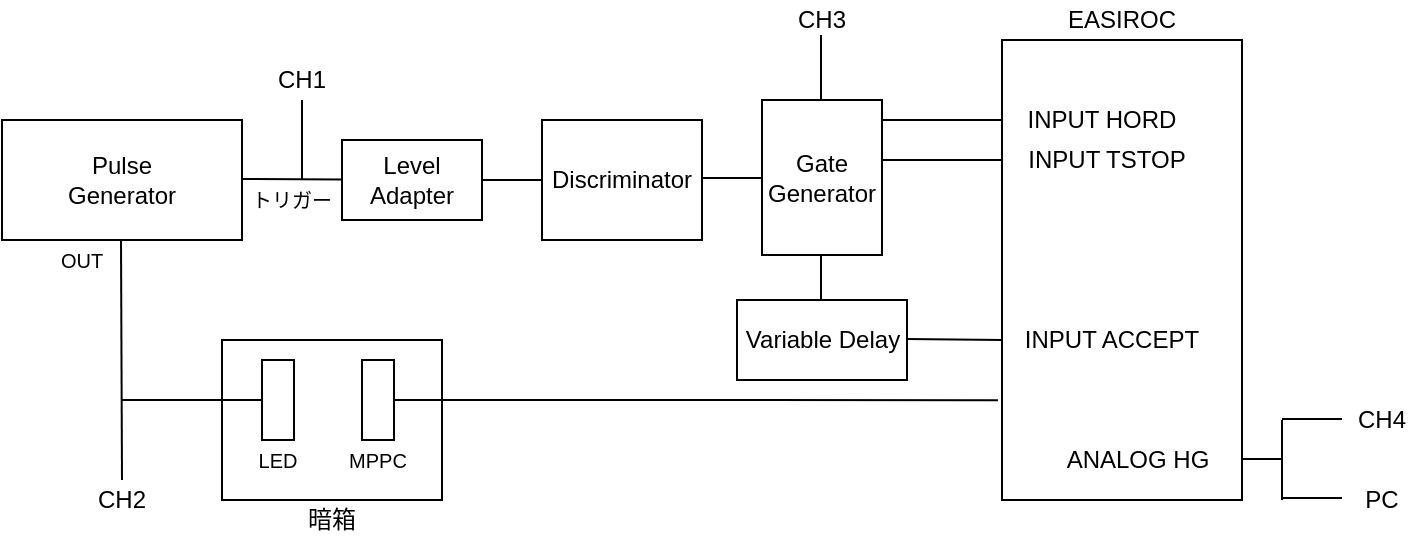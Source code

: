 <mxfile version="14.8.0" type="github" pages="3">
  <diagram id="VIzMXtqezVpVttC0OEFy" name="week1">
    <mxGraphModel dx="563" dy="735" grid="1" gridSize="10" guides="1" tooltips="1" connect="1" arrows="1" fold="1" page="1" pageScale="1" pageWidth="827" pageHeight="1169" math="0" shadow="0">
      <root>
        <mxCell id="cUu9PjfouGyO5tR0Qzn7-0" />
        <mxCell id="cUu9PjfouGyO5tR0Qzn7-1" parent="cUu9PjfouGyO5tR0Qzn7-0" />
        <mxCell id="cUu9PjfouGyO5tR0Qzn7-2" value="Pulse&lt;br&gt;Generator" style="rounded=0;whiteSpace=wrap;html=1;" parent="cUu9PjfouGyO5tR0Qzn7-1" vertex="1">
          <mxGeometry x="10" y="250" width="120" height="60" as="geometry" />
        </mxCell>
        <mxCell id="cUu9PjfouGyO5tR0Qzn7-3" value="" style="endArrow=none;html=1;" parent="cUu9PjfouGyO5tR0Qzn7-1" edge="1">
          <mxGeometry width="50" height="50" relative="1" as="geometry">
            <mxPoint x="70" y="430" as="sourcePoint" />
            <mxPoint x="69.5" y="310" as="targetPoint" />
          </mxGeometry>
        </mxCell>
        <mxCell id="cUu9PjfouGyO5tR0Qzn7-6" value="CH2" style="text;html=1;strokeColor=none;fillColor=none;align=center;verticalAlign=middle;whiteSpace=wrap;rounded=0;" parent="cUu9PjfouGyO5tR0Qzn7-1" vertex="1">
          <mxGeometry x="50" y="430" width="40" height="20" as="geometry" />
        </mxCell>
        <mxCell id="cUu9PjfouGyO5tR0Qzn7-7" value="&lt;font style=&quot;font-size: 10px&quot;&gt;OUT&lt;/font&gt;" style="text;html=1;strokeColor=none;fillColor=none;align=center;verticalAlign=middle;whiteSpace=wrap;rounded=0;" parent="cUu9PjfouGyO5tR0Qzn7-1" vertex="1">
          <mxGeometry x="30" y="310" width="40" height="20" as="geometry" />
        </mxCell>
        <mxCell id="cUu9PjfouGyO5tR0Qzn7-8" value="" style="endArrow=none;html=1;" parent="cUu9PjfouGyO5tR0Qzn7-1" target="cUu9PjfouGyO5tR0Qzn7-9" edge="1">
          <mxGeometry width="50" height="50" relative="1" as="geometry">
            <mxPoint x="130" y="279.5" as="sourcePoint" />
            <mxPoint x="210" y="280" as="targetPoint" />
          </mxGeometry>
        </mxCell>
        <mxCell id="cUu9PjfouGyO5tR0Qzn7-9" value="Level&lt;br&gt;Adapter" style="rounded=0;whiteSpace=wrap;html=1;" parent="cUu9PjfouGyO5tR0Qzn7-1" vertex="1">
          <mxGeometry x="180" y="260" width="70" height="40" as="geometry" />
        </mxCell>
        <mxCell id="cUu9PjfouGyO5tR0Qzn7-10" value="" style="endArrow=none;html=1;" parent="cUu9PjfouGyO5tR0Qzn7-1" target="cUu9PjfouGyO5tR0Qzn7-11" edge="1">
          <mxGeometry width="50" height="50" relative="1" as="geometry">
            <mxPoint x="160" y="280" as="sourcePoint" />
            <mxPoint x="160" y="230" as="targetPoint" />
          </mxGeometry>
        </mxCell>
        <mxCell id="cUu9PjfouGyO5tR0Qzn7-11" value="CH1" style="text;html=1;strokeColor=none;fillColor=none;align=center;verticalAlign=middle;whiteSpace=wrap;rounded=0;" parent="cUu9PjfouGyO5tR0Qzn7-1" vertex="1">
          <mxGeometry x="140" y="220" width="40" height="20" as="geometry" />
        </mxCell>
        <mxCell id="cUu9PjfouGyO5tR0Qzn7-12" value="&lt;span style=&quot;font-size: 10px&quot;&gt;トリガー&lt;/span&gt;" style="text;html=1;strokeColor=none;fillColor=none;align=center;verticalAlign=middle;whiteSpace=wrap;rounded=0;" parent="cUu9PjfouGyO5tR0Qzn7-1" vertex="1">
          <mxGeometry x="130" y="280" width="50" height="20" as="geometry" />
        </mxCell>
        <mxCell id="cUu9PjfouGyO5tR0Qzn7-14" value="" style="endArrow=none;html=1;" parent="cUu9PjfouGyO5tR0Qzn7-1" target="cUu9PjfouGyO5tR0Qzn7-15" edge="1">
          <mxGeometry width="50" height="50" relative="1" as="geometry">
            <mxPoint x="250" y="280" as="sourcePoint" />
            <mxPoint x="290" y="280" as="targetPoint" />
          </mxGeometry>
        </mxCell>
        <mxCell id="cUu9PjfouGyO5tR0Qzn7-15" value="Discriminator" style="rounded=0;whiteSpace=wrap;html=1;" parent="cUu9PjfouGyO5tR0Qzn7-1" vertex="1">
          <mxGeometry x="280" y="250" width="80" height="60" as="geometry" />
        </mxCell>
        <mxCell id="cUu9PjfouGyO5tR0Qzn7-16" value="Gate&lt;br&gt;Generator" style="rounded=0;whiteSpace=wrap;html=1;" parent="cUu9PjfouGyO5tR0Qzn7-1" vertex="1">
          <mxGeometry x="390" y="240" width="60" height="77.5" as="geometry" />
        </mxCell>
        <mxCell id="cUu9PjfouGyO5tR0Qzn7-18" value="" style="endArrow=none;html=1;" parent="cUu9PjfouGyO5tR0Qzn7-1" edge="1">
          <mxGeometry width="50" height="50" relative="1" as="geometry">
            <mxPoint x="360" y="279" as="sourcePoint" />
            <mxPoint x="390" y="279" as="targetPoint" />
          </mxGeometry>
        </mxCell>
        <mxCell id="cUu9PjfouGyO5tR0Qzn7-19" value="" style="endArrow=none;html=1;" parent="cUu9PjfouGyO5tR0Qzn7-1" edge="1">
          <mxGeometry width="50" height="50" relative="1" as="geometry">
            <mxPoint x="419.5" y="240" as="sourcePoint" />
            <mxPoint x="419.5" y="207.5" as="targetPoint" />
          </mxGeometry>
        </mxCell>
        <mxCell id="cUu9PjfouGyO5tR0Qzn7-20" value="CH3" style="text;html=1;strokeColor=none;fillColor=none;align=center;verticalAlign=middle;whiteSpace=wrap;rounded=0;" parent="cUu9PjfouGyO5tR0Qzn7-1" vertex="1">
          <mxGeometry x="400" y="190" width="40" height="20" as="geometry" />
        </mxCell>
        <mxCell id="cUu9PjfouGyO5tR0Qzn7-22" value="" style="endArrow=none;html=1;" parent="cUu9PjfouGyO5tR0Qzn7-1" edge="1">
          <mxGeometry width="50" height="50" relative="1" as="geometry">
            <mxPoint x="450" y="250" as="sourcePoint" />
            <mxPoint x="510" y="250" as="targetPoint" />
          </mxGeometry>
        </mxCell>
        <mxCell id="cUu9PjfouGyO5tR0Qzn7-23" value="" style="endArrow=none;html=1;" parent="cUu9PjfouGyO5tR0Qzn7-1" edge="1">
          <mxGeometry width="50" height="50" relative="1" as="geometry">
            <mxPoint x="450" y="270" as="sourcePoint" />
            <mxPoint x="510" y="270" as="targetPoint" />
          </mxGeometry>
        </mxCell>
        <mxCell id="cUu9PjfouGyO5tR0Qzn7-24" value="" style="endArrow=none;html=1;" parent="cUu9PjfouGyO5tR0Qzn7-1" edge="1">
          <mxGeometry width="50" height="50" relative="1" as="geometry">
            <mxPoint x="462.5" y="359.5" as="sourcePoint" />
            <mxPoint x="510" y="360" as="targetPoint" />
          </mxGeometry>
        </mxCell>
        <mxCell id="cUu9PjfouGyO5tR0Qzn7-25" value="" style="rounded=0;whiteSpace=wrap;html=1;" parent="cUu9PjfouGyO5tR0Qzn7-1" vertex="1">
          <mxGeometry x="510" y="210" width="120" height="230" as="geometry" />
        </mxCell>
        <mxCell id="cUu9PjfouGyO5tR0Qzn7-26" value="EASIROC" style="text;html=1;strokeColor=none;fillColor=none;align=center;verticalAlign=middle;whiteSpace=wrap;rounded=0;" parent="cUu9PjfouGyO5tR0Qzn7-1" vertex="1">
          <mxGeometry x="530" y="190" width="80" height="20" as="geometry" />
        </mxCell>
        <mxCell id="cUu9PjfouGyO5tR0Qzn7-27" value="INPUT HORD" style="text;html=1;strokeColor=none;fillColor=none;align=center;verticalAlign=middle;whiteSpace=wrap;rounded=0;" parent="cUu9PjfouGyO5tR0Qzn7-1" vertex="1">
          <mxGeometry x="510" y="240" width="100" height="20" as="geometry" />
        </mxCell>
        <mxCell id="cUu9PjfouGyO5tR0Qzn7-28" value="INPUT TSTOP" style="text;html=1;strokeColor=none;fillColor=none;align=center;verticalAlign=middle;whiteSpace=wrap;rounded=0;" parent="cUu9PjfouGyO5tR0Qzn7-1" vertex="1">
          <mxGeometry x="515" y="260" width="95" height="20" as="geometry" />
        </mxCell>
        <mxCell id="cUu9PjfouGyO5tR0Qzn7-29" value="" style="endArrow=none;html=1;" parent="cUu9PjfouGyO5tR0Qzn7-1" edge="1">
          <mxGeometry width="50" height="50" relative="1" as="geometry">
            <mxPoint x="419.5" y="340" as="sourcePoint" />
            <mxPoint x="419.5" y="317.5" as="targetPoint" />
          </mxGeometry>
        </mxCell>
        <mxCell id="cUu9PjfouGyO5tR0Qzn7-30" value="Variable Delay" style="rounded=0;whiteSpace=wrap;html=1;" parent="cUu9PjfouGyO5tR0Qzn7-1" vertex="1">
          <mxGeometry x="377.5" y="340" width="85" height="40" as="geometry" />
        </mxCell>
        <mxCell id="cUu9PjfouGyO5tR0Qzn7-31" value="INPUT ACCEPT" style="text;html=1;strokeColor=none;fillColor=none;align=center;verticalAlign=middle;whiteSpace=wrap;rounded=0;" parent="cUu9PjfouGyO5tR0Qzn7-1" vertex="1">
          <mxGeometry x="510" y="350" width="110" height="20" as="geometry" />
        </mxCell>
        <mxCell id="cUu9PjfouGyO5tR0Qzn7-32" value="ANALOG HG" style="text;html=1;strokeColor=none;fillColor=none;align=center;verticalAlign=middle;whiteSpace=wrap;rounded=0;" parent="cUu9PjfouGyO5tR0Qzn7-1" vertex="1">
          <mxGeometry x="530" y="410" width="96" height="20" as="geometry" />
        </mxCell>
        <mxCell id="cUu9PjfouGyO5tR0Qzn7-33" value="" style="endArrow=none;html=1;" parent="cUu9PjfouGyO5tR0Qzn7-1" edge="1">
          <mxGeometry width="50" height="50" relative="1" as="geometry">
            <mxPoint x="630" y="419.5" as="sourcePoint" />
            <mxPoint x="650" y="419.5" as="targetPoint" />
          </mxGeometry>
        </mxCell>
        <mxCell id="cUu9PjfouGyO5tR0Qzn7-36" value="" style="endArrow=none;html=1;" parent="cUu9PjfouGyO5tR0Qzn7-1" edge="1">
          <mxGeometry width="50" height="50" relative="1" as="geometry">
            <mxPoint x="650" y="440" as="sourcePoint" />
            <mxPoint x="650" y="400" as="targetPoint" />
          </mxGeometry>
        </mxCell>
        <mxCell id="cUu9PjfouGyO5tR0Qzn7-37" value="" style="endArrow=none;html=1;" parent="cUu9PjfouGyO5tR0Qzn7-1" edge="1">
          <mxGeometry width="50" height="50" relative="1" as="geometry">
            <mxPoint x="650" y="439" as="sourcePoint" />
            <mxPoint x="680" y="439" as="targetPoint" />
          </mxGeometry>
        </mxCell>
        <mxCell id="cUu9PjfouGyO5tR0Qzn7-38" value="" style="endArrow=none;html=1;" parent="cUu9PjfouGyO5tR0Qzn7-1" edge="1">
          <mxGeometry width="50" height="50" relative="1" as="geometry">
            <mxPoint x="650" y="399.5" as="sourcePoint" />
            <mxPoint x="680" y="399.5" as="targetPoint" />
          </mxGeometry>
        </mxCell>
        <mxCell id="cUu9PjfouGyO5tR0Qzn7-39" value="CH4" style="text;html=1;strokeColor=none;fillColor=none;align=center;verticalAlign=middle;whiteSpace=wrap;rounded=0;" parent="cUu9PjfouGyO5tR0Qzn7-1" vertex="1">
          <mxGeometry x="680" y="390" width="40" height="20" as="geometry" />
        </mxCell>
        <mxCell id="cUu9PjfouGyO5tR0Qzn7-40" value="PC" style="text;html=1;strokeColor=none;fillColor=none;align=center;verticalAlign=middle;whiteSpace=wrap;rounded=0;" parent="cUu9PjfouGyO5tR0Qzn7-1" vertex="1">
          <mxGeometry x="680" y="430" width="40" height="20" as="geometry" />
        </mxCell>
        <mxCell id="cUu9PjfouGyO5tR0Qzn7-41" value="" style="rounded=0;whiteSpace=wrap;html=1;" parent="cUu9PjfouGyO5tR0Qzn7-1" vertex="1">
          <mxGeometry x="120" y="360" width="110" height="80" as="geometry" />
        </mxCell>
        <mxCell id="cUu9PjfouGyO5tR0Qzn7-43" value="" style="rounded=0;whiteSpace=wrap;html=1;" parent="cUu9PjfouGyO5tR0Qzn7-1" vertex="1">
          <mxGeometry x="140" y="370" width="16" height="40" as="geometry" />
        </mxCell>
        <mxCell id="cUu9PjfouGyO5tR0Qzn7-47" value="" style="rounded=0;whiteSpace=wrap;html=1;" parent="cUu9PjfouGyO5tR0Qzn7-1" vertex="1">
          <mxGeometry x="190" y="370" width="16" height="40" as="geometry" />
        </mxCell>
        <mxCell id="cUu9PjfouGyO5tR0Qzn7-52" value="&lt;font style=&quot;font-size: 10px&quot;&gt;LED&lt;/font&gt;" style="text;html=1;strokeColor=none;fillColor=none;align=center;verticalAlign=middle;whiteSpace=wrap;rounded=0;" parent="cUu9PjfouGyO5tR0Qzn7-1" vertex="1">
          <mxGeometry x="128" y="410" width="40" height="20" as="geometry" />
        </mxCell>
        <mxCell id="cUu9PjfouGyO5tR0Qzn7-53" value="暗箱" style="text;html=1;strokeColor=none;fillColor=none;align=center;verticalAlign=middle;whiteSpace=wrap;rounded=0;" parent="cUu9PjfouGyO5tR0Qzn7-1" vertex="1">
          <mxGeometry x="155" y="440" width="40" height="20" as="geometry" />
        </mxCell>
        <mxCell id="cUu9PjfouGyO5tR0Qzn7-54" value="" style="endArrow=none;html=1;entryX=0;entryY=0.5;entryDx=0;entryDy=0;" parent="cUu9PjfouGyO5tR0Qzn7-1" target="cUu9PjfouGyO5tR0Qzn7-43" edge="1">
          <mxGeometry width="50" height="50" relative="1" as="geometry">
            <mxPoint x="70" y="390" as="sourcePoint" />
            <mxPoint x="120" y="340" as="targetPoint" />
          </mxGeometry>
        </mxCell>
        <mxCell id="cUu9PjfouGyO5tR0Qzn7-55" value="&lt;font style=&quot;font-size: 10px&quot;&gt;MPPC&lt;/font&gt;" style="text;html=1;strokeColor=none;fillColor=none;align=center;verticalAlign=middle;whiteSpace=wrap;rounded=0;" parent="cUu9PjfouGyO5tR0Qzn7-1" vertex="1">
          <mxGeometry x="178" y="410" width="40" height="20" as="geometry" />
        </mxCell>
        <mxCell id="cUu9PjfouGyO5tR0Qzn7-57" value="" style="endArrow=none;html=1;entryX=-0.017;entryY=0.783;entryDx=0;entryDy=0;entryPerimeter=0;" parent="cUu9PjfouGyO5tR0Qzn7-1" target="cUu9PjfouGyO5tR0Qzn7-25" edge="1">
          <mxGeometry width="50" height="50" relative="1" as="geometry">
            <mxPoint x="206" y="390" as="sourcePoint" />
            <mxPoint x="500" y="388" as="targetPoint" />
          </mxGeometry>
        </mxCell>
      </root>
    </mxGraphModel>
  </diagram>
  <diagram id="Lo5GudRYVA3cNbUUu6u8" name="week2">
    <mxGraphModel dx="563" dy="735" grid="1" gridSize="10" guides="1" tooltips="1" connect="1" arrows="1" fold="1" page="1" pageScale="1" pageWidth="827" pageHeight="1169" math="0" shadow="0">
      <root>
        <mxCell id="0" />
        <mxCell id="1" parent="0" />
        <mxCell id="Ji7lrNQVcZ0eJJV9aK35-1" value="" style="rounded=0;whiteSpace=wrap;html=1;" parent="1" vertex="1">
          <mxGeometry x="490" y="200" width="120" height="220" as="geometry" />
        </mxCell>
        <mxCell id="Ji7lrNQVcZ0eJJV9aK35-2" value="EASIROC" style="text;html=1;strokeColor=none;fillColor=none;align=center;verticalAlign=middle;whiteSpace=wrap;rounded=0;" parent="1" vertex="1">
          <mxGeometry x="540" y="170" width="40" height="20" as="geometry" />
        </mxCell>
        <mxCell id="Ji7lrNQVcZ0eJJV9aK35-3" value="INPUT HOLD" style="text;html=1;strokeColor=none;fillColor=none;align=center;verticalAlign=middle;whiteSpace=wrap;rounded=0;" parent="1" vertex="1">
          <mxGeometry x="490" y="220" width="100" height="20" as="geometry" />
        </mxCell>
        <mxCell id="Ji7lrNQVcZ0eJJV9aK35-4" value="INPUT TSTOP" style="text;html=1;strokeColor=none;fillColor=none;align=center;verticalAlign=middle;whiteSpace=wrap;rounded=0;" parent="1" vertex="1">
          <mxGeometry x="490" y="240" width="100" height="20" as="geometry" />
        </mxCell>
        <mxCell id="Ji7lrNQVcZ0eJJV9aK35-5" value="INPUT ACCEPT" style="text;html=1;strokeColor=none;fillColor=none;align=center;verticalAlign=middle;whiteSpace=wrap;rounded=0;" parent="1" vertex="1">
          <mxGeometry x="497.5" y="320" width="105" height="20" as="geometry" />
        </mxCell>
        <mxCell id="Ji7lrNQVcZ0eJJV9aK35-7" value="ANALOG HG" style="text;html=1;strokeColor=none;fillColor=none;align=center;verticalAlign=middle;whiteSpace=wrap;rounded=0;" parent="1" vertex="1">
          <mxGeometry x="510" y="390" width="110" height="20" as="geometry" />
        </mxCell>
        <mxCell id="Ji7lrNQVcZ0eJJV9aK35-8" value="" style="endArrow=none;html=1;" parent="1" edge="1">
          <mxGeometry width="50" height="50" relative="1" as="geometry">
            <mxPoint x="610" y="399.5" as="sourcePoint" />
            <mxPoint x="640" y="399.5" as="targetPoint" />
          </mxGeometry>
        </mxCell>
        <mxCell id="Ji7lrNQVcZ0eJJV9aK35-9" value="" style="endArrow=none;html=1;" parent="1" edge="1">
          <mxGeometry width="50" height="50" relative="1" as="geometry">
            <mxPoint x="640" y="420" as="sourcePoint" />
            <mxPoint x="640" y="380" as="targetPoint" />
          </mxGeometry>
        </mxCell>
        <mxCell id="Ji7lrNQVcZ0eJJV9aK35-13" value="" style="endArrow=none;html=1;" parent="1" edge="1">
          <mxGeometry width="50" height="50" relative="1" as="geometry">
            <mxPoint x="640" y="379.5" as="sourcePoint" />
            <mxPoint x="670" y="379.5" as="targetPoint" />
          </mxGeometry>
        </mxCell>
        <mxCell id="Ji7lrNQVcZ0eJJV9aK35-14" value="" style="endArrow=none;html=1;" parent="1" edge="1">
          <mxGeometry width="50" height="50" relative="1" as="geometry">
            <mxPoint x="670" y="419.5" as="sourcePoint" />
            <mxPoint x="640" y="419.5" as="targetPoint" />
          </mxGeometry>
        </mxCell>
        <mxCell id="Ji7lrNQVcZ0eJJV9aK35-15" value="CH3" style="text;html=1;strokeColor=none;fillColor=none;align=center;verticalAlign=middle;whiteSpace=wrap;rounded=0;" parent="1" vertex="1">
          <mxGeometry x="670" y="370" width="40" height="20" as="geometry" />
        </mxCell>
        <mxCell id="Ji7lrNQVcZ0eJJV9aK35-16" value="PC" style="text;html=1;strokeColor=none;fillColor=none;align=center;verticalAlign=middle;whiteSpace=wrap;rounded=0;" parent="1" vertex="1">
          <mxGeometry x="670" y="410" width="40" height="20" as="geometry" />
        </mxCell>
        <mxCell id="Ji7lrNQVcZ0eJJV9aK35-17" value="Trigger&lt;br&gt;Scintillator" style="rounded=0;whiteSpace=wrap;html=1;" parent="1" vertex="1">
          <mxGeometry x="35" y="240" width="100" height="40" as="geometry" />
        </mxCell>
        <mxCell id="Ji7lrNQVcZ0eJJV9aK35-18" value="Main&lt;br&gt;Scintillator" style="rounded=0;whiteSpace=wrap;html=1;" parent="1" vertex="1">
          <mxGeometry x="40" y="350" width="130" height="60" as="geometry" />
        </mxCell>
        <mxCell id="Ji7lrNQVcZ0eJJV9aK35-19" value="HV -1300V" style="text;html=1;strokeColor=none;fillColor=none;align=center;verticalAlign=middle;whiteSpace=wrap;rounded=0;" parent="1" vertex="1">
          <mxGeometry x="50" y="200" width="70" height="50" as="geometry" />
        </mxCell>
        <mxCell id="Ji7lrNQVcZ0eJJV9aK35-20" value="" style="endArrow=none;html=1;" parent="1" edge="1">
          <mxGeometry width="50" height="50" relative="1" as="geometry">
            <mxPoint x="135" y="259.5" as="sourcePoint" />
            <mxPoint x="175" y="259.5" as="targetPoint" />
          </mxGeometry>
        </mxCell>
        <mxCell id="Ji7lrNQVcZ0eJJV9aK35-21" value="Discriminator" style="rounded=0;whiteSpace=wrap;html=1;" parent="1" vertex="1">
          <mxGeometry x="170" y="245" width="80" height="30" as="geometry" />
        </mxCell>
        <mxCell id="Ji7lrNQVcZ0eJJV9aK35-22" value="Gate&lt;br&gt;Generator" style="rounded=0;whiteSpace=wrap;html=1;" parent="1" vertex="1">
          <mxGeometry x="290" y="217.5" width="70" height="85" as="geometry" />
        </mxCell>
        <mxCell id="Ji7lrNQVcZ0eJJV9aK35-23" value="" style="endArrow=none;html=1;entryX=0;entryY=0.5;entryDx=0;entryDy=0;" parent="1" target="Ji7lrNQVcZ0eJJV9aK35-22" edge="1">
          <mxGeometry width="50" height="50" relative="1" as="geometry">
            <mxPoint x="250" y="260" as="sourcePoint" />
            <mxPoint x="300" y="210" as="targetPoint" />
          </mxGeometry>
        </mxCell>
        <mxCell id="Ji7lrNQVcZ0eJJV9aK35-24" value="" style="endArrow=none;html=1;" parent="1" target="Ji7lrNQVcZ0eJJV9aK35-25" edge="1">
          <mxGeometry width="50" height="50" relative="1" as="geometry">
            <mxPoint x="151" y="260" as="sourcePoint" />
            <mxPoint x="170" y="220" as="targetPoint" />
          </mxGeometry>
        </mxCell>
        <mxCell id="Ji7lrNQVcZ0eJJV9aK35-25" value="CH1" style="text;html=1;strokeColor=none;fillColor=none;align=center;verticalAlign=middle;whiteSpace=wrap;rounded=0;" parent="1" vertex="1">
          <mxGeometry x="130" y="215" width="40" height="20" as="geometry" />
        </mxCell>
        <mxCell id="Ji7lrNQVcZ0eJJV9aK35-26" value="" style="endArrow=none;html=1;" parent="1" target="Ji7lrNQVcZ0eJJV9aK35-27" edge="1">
          <mxGeometry width="50" height="50" relative="1" as="geometry">
            <mxPoint x="270" y="260" as="sourcePoint" />
            <mxPoint x="270" y="210" as="targetPoint" />
          </mxGeometry>
        </mxCell>
        <mxCell id="Ji7lrNQVcZ0eJJV9aK35-27" value="CH2" style="text;html=1;strokeColor=none;fillColor=none;align=center;verticalAlign=middle;whiteSpace=wrap;rounded=0;" parent="1" vertex="1">
          <mxGeometry x="250" y="200" width="40" height="20" as="geometry" />
        </mxCell>
        <mxCell id="Ji7lrNQVcZ0eJJV9aK35-28" value="" style="endArrow=none;html=1;" parent="1" target="Ji7lrNQVcZ0eJJV9aK35-3" edge="1">
          <mxGeometry width="50" height="50" relative="1" as="geometry">
            <mxPoint x="360" y="230" as="sourcePoint" />
            <mxPoint x="410" y="180" as="targetPoint" />
          </mxGeometry>
        </mxCell>
        <mxCell id="Ji7lrNQVcZ0eJJV9aK35-30" value="" style="endArrow=none;html=1;" parent="1" edge="1">
          <mxGeometry width="50" height="50" relative="1" as="geometry">
            <mxPoint x="360" y="250" as="sourcePoint" />
            <mxPoint x="490" y="250" as="targetPoint" />
          </mxGeometry>
        </mxCell>
        <mxCell id="Ji7lrNQVcZ0eJJV9aK35-32" value="" style="endArrow=none;html=1;" parent="1" edge="1">
          <mxGeometry width="50" height="50" relative="1" as="geometry">
            <mxPoint x="320" y="330" as="sourcePoint" />
            <mxPoint x="320" y="302.5" as="targetPoint" />
          </mxGeometry>
        </mxCell>
        <mxCell id="Ji7lrNQVcZ0eJJV9aK35-34" value="Variable&lt;br&gt;Delay" style="rounded=0;whiteSpace=wrap;html=1;direction=south;" parent="1" vertex="1">
          <mxGeometry x="390" y="300" width="60" height="60" as="geometry" />
        </mxCell>
        <mxCell id="Ji7lrNQVcZ0eJJV9aK35-36" value="" style="endArrow=none;html=1;entryX=0.5;entryY=1;entryDx=0;entryDy=0;" parent="1" target="Ji7lrNQVcZ0eJJV9aK35-34" edge="1">
          <mxGeometry width="50" height="50" relative="1" as="geometry">
            <mxPoint x="320" y="329.5" as="sourcePoint" />
            <mxPoint x="370" y="329.5" as="targetPoint" />
          </mxGeometry>
        </mxCell>
        <mxCell id="Ji7lrNQVcZ0eJJV9aK35-38" value="" style="endArrow=none;html=1;entryX=-0.017;entryY=0.595;entryDx=0;entryDy=0;entryPerimeter=0;" parent="1" target="Ji7lrNQVcZ0eJJV9aK35-1" edge="1">
          <mxGeometry width="50" height="50" relative="1" as="geometry">
            <mxPoint x="450" y="330" as="sourcePoint" />
            <mxPoint x="480" y="330" as="targetPoint" />
          </mxGeometry>
        </mxCell>
        <mxCell id="Ji7lrNQVcZ0eJJV9aK35-39" value="" style="endArrow=none;html=1;" parent="1" edge="1">
          <mxGeometry width="50" height="50" relative="1" as="geometry">
            <mxPoint x="319.5" y="217.5" as="sourcePoint" />
            <mxPoint x="320" y="180" as="targetPoint" />
          </mxGeometry>
        </mxCell>
        <mxCell id="Ji7lrNQVcZ0eJJV9aK35-40" value="CH4" style="text;html=1;strokeColor=none;fillColor=none;align=center;verticalAlign=middle;whiteSpace=wrap;rounded=0;" parent="1" vertex="1">
          <mxGeometry x="300" y="160" width="40" height="20" as="geometry" />
        </mxCell>
        <mxCell id="Ji7lrNQVcZ0eJJV9aK35-42" value="" style="endArrow=none;html=1;entryX=-0.008;entryY=0.814;entryDx=0;entryDy=0;entryPerimeter=0;" parent="1" target="Ji7lrNQVcZ0eJJV9aK35-1" edge="1">
          <mxGeometry width="50" height="50" relative="1" as="geometry">
            <mxPoint x="170" y="380" as="sourcePoint" />
            <mxPoint x="480" y="380" as="targetPoint" />
          </mxGeometry>
        </mxCell>
      </root>
    </mxGraphModel>
  </diagram>
  <diagram id="C8Oa22iKtFZyBKS8Fa9D" name="scintillator">
    <mxGraphModel dx="563" dy="735" grid="1" gridSize="10" guides="1" tooltips="1" connect="1" arrows="1" fold="1" page="1" pageScale="1" pageWidth="827" pageHeight="1169" math="0" shadow="0">
      <root>
        <mxCell id="QXPu5I6CpDuPxE4-Bhv0-0" />
        <mxCell id="QXPu5I6CpDuPxE4-Bhv0-1" parent="QXPu5I6CpDuPxE4-Bhv0-0" />
        <mxCell id="C8v1Nsa6sYDW0nCC3gCH-4" value="" style="shape=cube;whiteSpace=wrap;html=1;boundedLbl=1;backgroundOutline=1;darkOpacity=0.05;darkOpacity2=0.1;size=30;" vertex="1" parent="QXPu5I6CpDuPxE4-Bhv0-1">
          <mxGeometry x="140" y="140" width="190" height="80" as="geometry" />
        </mxCell>
        <mxCell id="C8v1Nsa6sYDW0nCC3gCH-7" value="" style="group" vertex="1" connectable="0" parent="QXPu5I6CpDuPxE4-Bhv0-1">
          <mxGeometry x="170.003" y="89.997" width="108.527" height="88.033" as="geometry" />
        </mxCell>
        <mxCell id="C8v1Nsa6sYDW0nCC3gCH-3" value="" style="strokeWidth=1;html=1;shape=mxgraph.flowchart.direct_data;whiteSpace=wrap;direction=north;rotation=134;" vertex="1" parent="C8v1Nsa6sYDW0nCC3gCH-7">
          <mxGeometry x="18.527" y="-1.967" width="20" height="60" as="geometry" />
        </mxCell>
        <mxCell id="C8v1Nsa6sYDW0nCC3gCH-6" value="" style="shape=cube;whiteSpace=wrap;html=1;boundedLbl=1;backgroundOutline=1;darkOpacity=0.05;darkOpacity2=0.1;size=40;" vertex="1" parent="C8v1Nsa6sYDW0nCC3gCH-7">
          <mxGeometry x="28.527" y="38.033" width="80" height="50" as="geometry" />
        </mxCell>
        <mxCell id="qSsTESZ9RphQpEn__S_5-6" value="" style="shape=requiredInterface;html=1;verticalLabelPosition=bottom;strokeWidth=1;direction=south;" vertex="1" parent="C8v1Nsa6sYDW0nCC3gCH-7">
          <mxGeometry y="78.03" width="60" height="10" as="geometry" />
        </mxCell>
        <mxCell id="C8v1Nsa6sYDW0nCC3gCH-9" value="西" style="text;html=1;strokeColor=none;fillColor=none;align=center;verticalAlign=middle;whiteSpace=wrap;rounded=0;" vertex="1" parent="QXPu5I6CpDuPxE4-Bhv0-1">
          <mxGeometry x="100" y="140" width="40" height="20" as="geometry" />
        </mxCell>
        <mxCell id="C8v1Nsa6sYDW0nCC3gCH-10" value="東" style="text;html=1;strokeColor=none;fillColor=none;align=center;verticalAlign=middle;whiteSpace=wrap;rounded=0;" vertex="1" parent="QXPu5I6CpDuPxE4-Bhv0-1">
          <mxGeometry x="330" y="140" width="40" height="20" as="geometry" />
        </mxCell>
        <mxCell id="C8v1Nsa6sYDW0nCC3gCH-13" value="" style="shape=requiredInterface;html=1;verticalLabelPosition=bottom;strokeWidth=1;direction=south;" vertex="1" parent="QXPu5I6CpDuPxE4-Bhv0-1">
          <mxGeometry x="238.53" y="178.03" width="40" height="10" as="geometry" />
        </mxCell>
        <mxCell id="qSsTESZ9RphQpEn__S_5-3" value="" style="shape=requiredInterface;html=1;verticalLabelPosition=bottom;strokeWidth=1;direction=south;" vertex="1" parent="QXPu5I6CpDuPxE4-Bhv0-1">
          <mxGeometry x="170" y="220" width="160" height="10" as="geometry" />
        </mxCell>
        <mxCell id="qSsTESZ9RphQpEn__S_5-4" value="750mm" style="text;html=1;strokeColor=none;fillColor=none;align=center;verticalAlign=middle;whiteSpace=wrap;rounded=0;" vertex="1" parent="QXPu5I6CpDuPxE4-Bhv0-1">
          <mxGeometry x="250" y="230" width="40" height="20" as="geometry" />
        </mxCell>
        <mxCell id="qSsTESZ9RphQpEn__S_5-5" value="70mm" style="text;html=1;strokeColor=none;fillColor=none;align=center;verticalAlign=middle;whiteSpace=wrap;rounded=0;" vertex="1" parent="QXPu5I6CpDuPxE4-Bhv0-1">
          <mxGeometry x="250" y="188.03" width="40" height="20" as="geometry" />
        </mxCell>
        <mxCell id="qSsTESZ9RphQpEn__S_5-7" value="a" style="text;html=1;strokeColor=none;fillColor=none;align=center;verticalAlign=middle;whiteSpace=wrap;rounded=0;" vertex="1" parent="QXPu5I6CpDuPxE4-Bhv0-1">
          <mxGeometry x="180" y="173.03" width="40" height="20" as="geometry" />
        </mxCell>
      </root>
    </mxGraphModel>
  </diagram>
</mxfile>
